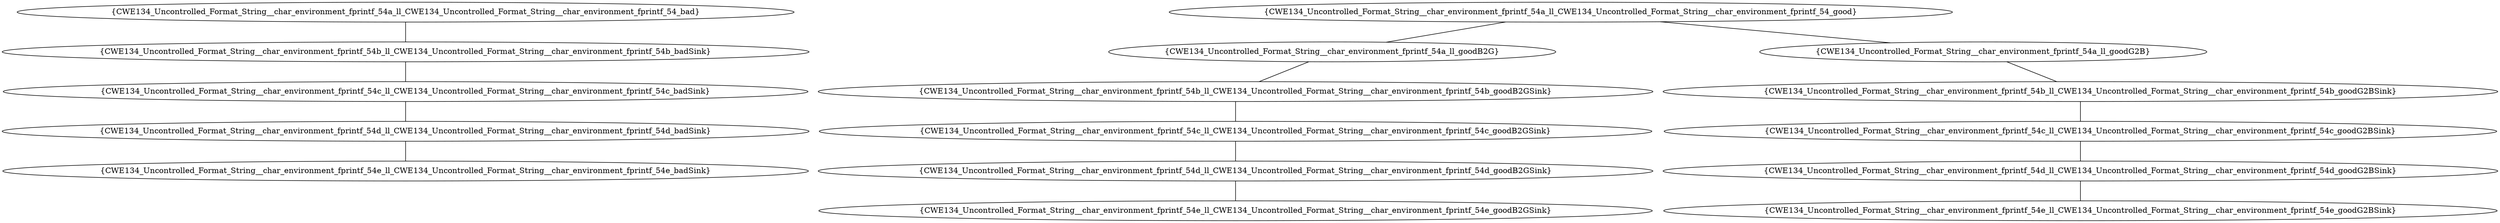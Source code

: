 graph "cg graph" {
CWE134_Uncontrolled_Format_String__char_environment_fprintf_54a_ll_CWE134_Uncontrolled_Format_String__char_environment_fprintf_54_bad [label="{CWE134_Uncontrolled_Format_String__char_environment_fprintf_54a_ll_CWE134_Uncontrolled_Format_String__char_environment_fprintf_54_bad}"];
CWE134_Uncontrolled_Format_String__char_environment_fprintf_54b_ll_CWE134_Uncontrolled_Format_String__char_environment_fprintf_54b_badSink [label="{CWE134_Uncontrolled_Format_String__char_environment_fprintf_54b_ll_CWE134_Uncontrolled_Format_String__char_environment_fprintf_54b_badSink}"];
CWE134_Uncontrolled_Format_String__char_environment_fprintf_54d_ll_CWE134_Uncontrolled_Format_String__char_environment_fprintf_54d_goodG2BSink [label="{CWE134_Uncontrolled_Format_String__char_environment_fprintf_54d_ll_CWE134_Uncontrolled_Format_String__char_environment_fprintf_54d_goodG2BSink}"];
CWE134_Uncontrolled_Format_String__char_environment_fprintf_54e_ll_CWE134_Uncontrolled_Format_String__char_environment_fprintf_54e_goodG2BSink [label="{CWE134_Uncontrolled_Format_String__char_environment_fprintf_54e_ll_CWE134_Uncontrolled_Format_String__char_environment_fprintf_54e_goodG2BSink}"];
CWE134_Uncontrolled_Format_String__char_environment_fprintf_54a_ll_goodB2G [label="{CWE134_Uncontrolled_Format_String__char_environment_fprintf_54a_ll_goodB2G}"];
CWE134_Uncontrolled_Format_String__char_environment_fprintf_54b_ll_CWE134_Uncontrolled_Format_String__char_environment_fprintf_54b_goodB2GSink [label="{CWE134_Uncontrolled_Format_String__char_environment_fprintf_54b_ll_CWE134_Uncontrolled_Format_String__char_environment_fprintf_54b_goodB2GSink}"];
CWE134_Uncontrolled_Format_String__char_environment_fprintf_54c_ll_CWE134_Uncontrolled_Format_String__char_environment_fprintf_54c_badSink [label="{CWE134_Uncontrolled_Format_String__char_environment_fprintf_54c_ll_CWE134_Uncontrolled_Format_String__char_environment_fprintf_54c_badSink}"];
CWE134_Uncontrolled_Format_String__char_environment_fprintf_54c_ll_CWE134_Uncontrolled_Format_String__char_environment_fprintf_54c_goodB2GSink [label="{CWE134_Uncontrolled_Format_String__char_environment_fprintf_54c_ll_CWE134_Uncontrolled_Format_String__char_environment_fprintf_54c_goodB2GSink}"];
CWE134_Uncontrolled_Format_String__char_environment_fprintf_54d_ll_CWE134_Uncontrolled_Format_String__char_environment_fprintf_54d_goodB2GSink [label="{CWE134_Uncontrolled_Format_String__char_environment_fprintf_54d_ll_CWE134_Uncontrolled_Format_String__char_environment_fprintf_54d_goodB2GSink}"];
CWE134_Uncontrolled_Format_String__char_environment_fprintf_54b_ll_CWE134_Uncontrolled_Format_String__char_environment_fprintf_54b_goodG2BSink [label="{CWE134_Uncontrolled_Format_String__char_environment_fprintf_54b_ll_CWE134_Uncontrolled_Format_String__char_environment_fprintf_54b_goodG2BSink}"];
CWE134_Uncontrolled_Format_String__char_environment_fprintf_54c_ll_CWE134_Uncontrolled_Format_String__char_environment_fprintf_54c_goodG2BSink [label="{CWE134_Uncontrolled_Format_String__char_environment_fprintf_54c_ll_CWE134_Uncontrolled_Format_String__char_environment_fprintf_54c_goodG2BSink}"];
CWE134_Uncontrolled_Format_String__char_environment_fprintf_54d_ll_CWE134_Uncontrolled_Format_String__char_environment_fprintf_54d_badSink [label="{CWE134_Uncontrolled_Format_String__char_environment_fprintf_54d_ll_CWE134_Uncontrolled_Format_String__char_environment_fprintf_54d_badSink}"];
CWE134_Uncontrolled_Format_String__char_environment_fprintf_54a_ll_CWE134_Uncontrolled_Format_String__char_environment_fprintf_54_good [label="{CWE134_Uncontrolled_Format_String__char_environment_fprintf_54a_ll_CWE134_Uncontrolled_Format_String__char_environment_fprintf_54_good}"];
CWE134_Uncontrolled_Format_String__char_environment_fprintf_54a_ll_goodG2B [label="{CWE134_Uncontrolled_Format_String__char_environment_fprintf_54a_ll_goodG2B}"];
CWE134_Uncontrolled_Format_String__char_environment_fprintf_54e_ll_CWE134_Uncontrolled_Format_String__char_environment_fprintf_54e_goodB2GSink [label="{CWE134_Uncontrolled_Format_String__char_environment_fprintf_54e_ll_CWE134_Uncontrolled_Format_String__char_environment_fprintf_54e_goodB2GSink}"];
CWE134_Uncontrolled_Format_String__char_environment_fprintf_54e_ll_CWE134_Uncontrolled_Format_String__char_environment_fprintf_54e_badSink [label="{CWE134_Uncontrolled_Format_String__char_environment_fprintf_54e_ll_CWE134_Uncontrolled_Format_String__char_environment_fprintf_54e_badSink}"];
CWE134_Uncontrolled_Format_String__char_environment_fprintf_54a_ll_CWE134_Uncontrolled_Format_String__char_environment_fprintf_54_bad -- CWE134_Uncontrolled_Format_String__char_environment_fprintf_54b_ll_CWE134_Uncontrolled_Format_String__char_environment_fprintf_54b_badSink;
CWE134_Uncontrolled_Format_String__char_environment_fprintf_54d_ll_CWE134_Uncontrolled_Format_String__char_environment_fprintf_54d_goodG2BSink -- CWE134_Uncontrolled_Format_String__char_environment_fprintf_54e_ll_CWE134_Uncontrolled_Format_String__char_environment_fprintf_54e_goodG2BSink;
CWE134_Uncontrolled_Format_String__char_environment_fprintf_54a_ll_goodB2G -- CWE134_Uncontrolled_Format_String__char_environment_fprintf_54b_ll_CWE134_Uncontrolled_Format_String__char_environment_fprintf_54b_goodB2GSink;
CWE134_Uncontrolled_Format_String__char_environment_fprintf_54b_ll_CWE134_Uncontrolled_Format_String__char_environment_fprintf_54b_badSink -- CWE134_Uncontrolled_Format_String__char_environment_fprintf_54c_ll_CWE134_Uncontrolled_Format_String__char_environment_fprintf_54c_badSink;
CWE134_Uncontrolled_Format_String__char_environment_fprintf_54c_ll_CWE134_Uncontrolled_Format_String__char_environment_fprintf_54c_goodB2GSink -- CWE134_Uncontrolled_Format_String__char_environment_fprintf_54d_ll_CWE134_Uncontrolled_Format_String__char_environment_fprintf_54d_goodB2GSink;
CWE134_Uncontrolled_Format_String__char_environment_fprintf_54b_ll_CWE134_Uncontrolled_Format_String__char_environment_fprintf_54b_goodG2BSink -- CWE134_Uncontrolled_Format_String__char_environment_fprintf_54c_ll_CWE134_Uncontrolled_Format_String__char_environment_fprintf_54c_goodG2BSink;
CWE134_Uncontrolled_Format_String__char_environment_fprintf_54c_ll_CWE134_Uncontrolled_Format_String__char_environment_fprintf_54c_goodG2BSink -- CWE134_Uncontrolled_Format_String__char_environment_fprintf_54d_ll_CWE134_Uncontrolled_Format_String__char_environment_fprintf_54d_goodG2BSink;
CWE134_Uncontrolled_Format_String__char_environment_fprintf_54c_ll_CWE134_Uncontrolled_Format_String__char_environment_fprintf_54c_badSink -- CWE134_Uncontrolled_Format_String__char_environment_fprintf_54d_ll_CWE134_Uncontrolled_Format_String__char_environment_fprintf_54d_badSink;
CWE134_Uncontrolled_Format_String__char_environment_fprintf_54a_ll_CWE134_Uncontrolled_Format_String__char_environment_fprintf_54_good -- CWE134_Uncontrolled_Format_String__char_environment_fprintf_54a_ll_goodG2B;
CWE134_Uncontrolled_Format_String__char_environment_fprintf_54a_ll_CWE134_Uncontrolled_Format_String__char_environment_fprintf_54_good -- CWE134_Uncontrolled_Format_String__char_environment_fprintf_54a_ll_goodB2G;
CWE134_Uncontrolled_Format_String__char_environment_fprintf_54b_ll_CWE134_Uncontrolled_Format_String__char_environment_fprintf_54b_goodB2GSink -- CWE134_Uncontrolled_Format_String__char_environment_fprintf_54c_ll_CWE134_Uncontrolled_Format_String__char_environment_fprintf_54c_goodB2GSink;
CWE134_Uncontrolled_Format_String__char_environment_fprintf_54a_ll_goodG2B -- CWE134_Uncontrolled_Format_String__char_environment_fprintf_54b_ll_CWE134_Uncontrolled_Format_String__char_environment_fprintf_54b_goodG2BSink;
CWE134_Uncontrolled_Format_String__char_environment_fprintf_54d_ll_CWE134_Uncontrolled_Format_String__char_environment_fprintf_54d_goodB2GSink -- CWE134_Uncontrolled_Format_String__char_environment_fprintf_54e_ll_CWE134_Uncontrolled_Format_String__char_environment_fprintf_54e_goodB2GSink;
CWE134_Uncontrolled_Format_String__char_environment_fprintf_54d_ll_CWE134_Uncontrolled_Format_String__char_environment_fprintf_54d_badSink -- CWE134_Uncontrolled_Format_String__char_environment_fprintf_54e_ll_CWE134_Uncontrolled_Format_String__char_environment_fprintf_54e_badSink;
}
